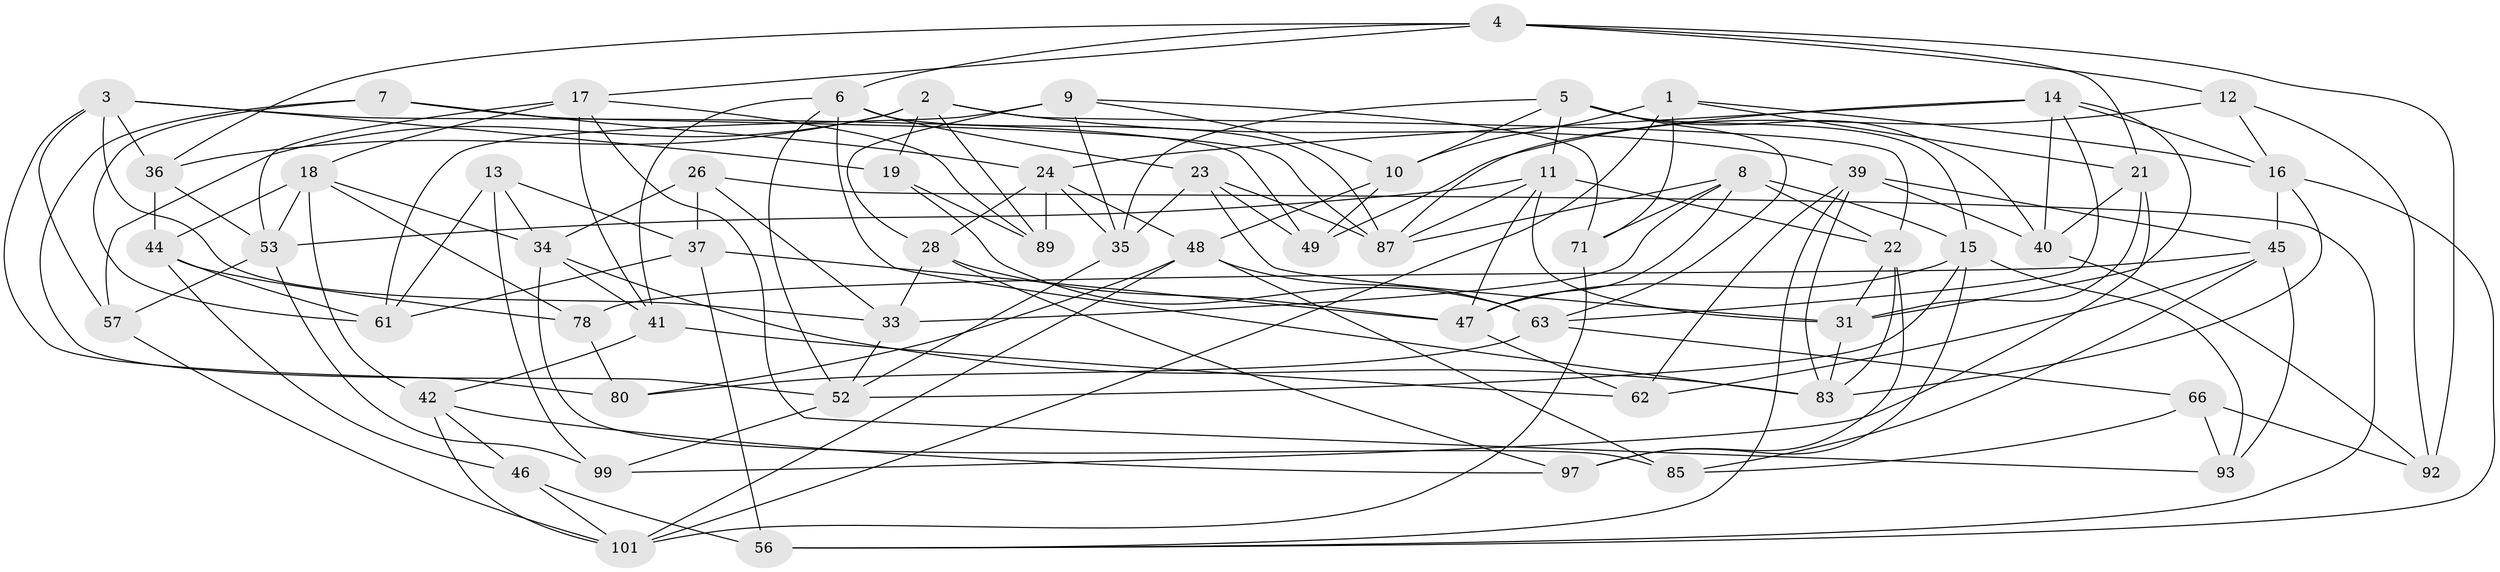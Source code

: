 // original degree distribution, {4: 1.0}
// Generated by graph-tools (version 1.1) at 2025/42/03/06/25 10:42:20]
// undirected, 61 vertices, 156 edges
graph export_dot {
graph [start="1"]
  node [color=gray90,style=filled];
  1 [super="+20"];
  2 [super="+94"];
  3 [super="+84"];
  4 [super="+25"];
  5 [super="+67"];
  6 [super="+91"];
  7;
  8 [super="+38"];
  9 [super="+51"];
  10 [super="+54"];
  11 [super="+74"];
  12;
  13;
  14 [super="+43"];
  15 [super="+29"];
  16 [super="+55"];
  17 [super="+30"];
  18 [super="+27"];
  19;
  21 [super="+58"];
  22 [super="+32"];
  23 [super="+72"];
  24 [super="+69"];
  26;
  28 [super="+77"];
  31 [super="+64"];
  33 [super="+73"];
  34 [super="+76"];
  35 [super="+75"];
  36 [super="+81"];
  37 [super="+96"];
  39 [super="+102"];
  40 [super="+79"];
  41 [super="+86"];
  42 [super="+90"];
  44 [super="+59"];
  45 [super="+100"];
  46;
  47 [super="+70"];
  48 [super="+50"];
  49;
  52 [super="+82"];
  53 [super="+98"];
  56 [super="+60"];
  57;
  61 [super="+65"];
  62;
  63 [super="+68"];
  66;
  71;
  78;
  80;
  83 [super="+95"];
  85;
  87 [super="+88"];
  89;
  92;
  93;
  97;
  99;
  101 [super="+103"];
  1 -- 21;
  1 -- 10 [weight=2];
  1 -- 101;
  1 -- 16;
  1 -- 71;
  2 -- 89;
  2 -- 19;
  2 -- 57;
  2 -- 22;
  2 -- 39;
  2 -- 36;
  3 -- 80;
  3 -- 36;
  3 -- 49;
  3 -- 57;
  3 -- 19;
  3 -- 33;
  4 -- 12;
  4 -- 21;
  4 -- 92;
  4 -- 6;
  4 -- 36;
  4 -- 17;
  5 -- 63;
  5 -- 10;
  5 -- 35;
  5 -- 15;
  5 -- 40;
  5 -- 11;
  6 -- 87;
  6 -- 23;
  6 -- 83;
  6 -- 52;
  6 -- 41;
  7 -- 61;
  7 -- 52;
  7 -- 87;
  7 -- 24;
  8 -- 71;
  8 -- 22;
  8 -- 15;
  8 -- 33;
  8 -- 47;
  8 -- 87;
  9 -- 61 [weight=2];
  9 -- 28;
  9 -- 71;
  9 -- 10;
  9 -- 35;
  10 -- 49;
  10 -- 48;
  11 -- 22;
  11 -- 31;
  11 -- 47;
  11 -- 53;
  11 -- 87;
  12 -- 92;
  12 -- 49;
  12 -- 16;
  13 -- 99;
  13 -- 37;
  13 -- 34;
  13 -- 61;
  14 -- 40;
  14 -- 24;
  14 -- 16;
  14 -- 87;
  14 -- 63;
  14 -- 31;
  15 -- 97;
  15 -- 47;
  15 -- 52;
  15 -- 93;
  16 -- 56;
  16 -- 83;
  16 -- 45;
  17 -- 89;
  17 -- 41;
  17 -- 53;
  17 -- 18;
  17 -- 93;
  18 -- 44;
  18 -- 78;
  18 -- 42;
  18 -- 34;
  18 -- 53;
  19 -- 63;
  19 -- 89;
  21 -- 99;
  21 -- 40 [weight=2];
  21 -- 31;
  22 -- 97;
  22 -- 83;
  22 -- 31;
  23 -- 35 [weight=2];
  23 -- 87;
  23 -- 49;
  23 -- 31;
  24 -- 35;
  24 -- 89;
  24 -- 28;
  24 -- 48;
  26 -- 33;
  26 -- 34;
  26 -- 37;
  26 -- 56;
  28 -- 97;
  28 -- 33 [weight=2];
  28 -- 47;
  31 -- 83;
  33 -- 52;
  34 -- 85;
  34 -- 41;
  34 -- 83;
  35 -- 52;
  36 -- 44 [weight=2];
  36 -- 53;
  37 -- 47;
  37 -- 56 [weight=2];
  37 -- 61;
  39 -- 62;
  39 -- 83;
  39 -- 56;
  39 -- 45;
  39 -- 40;
  40 -- 92;
  41 -- 62;
  41 -- 42 [weight=2];
  42 -- 97;
  42 -- 46;
  42 -- 101;
  44 -- 78;
  44 -- 46;
  44 -- 61;
  45 -- 93;
  45 -- 85;
  45 -- 62;
  45 -- 78;
  46 -- 101;
  46 -- 56;
  47 -- 62;
  48 -- 80;
  48 -- 101;
  48 -- 85;
  48 -- 63;
  52 -- 99;
  53 -- 99;
  53 -- 57;
  57 -- 101;
  63 -- 66;
  63 -- 80;
  66 -- 93;
  66 -- 92;
  66 -- 85;
  71 -- 101;
  78 -- 80;
}
